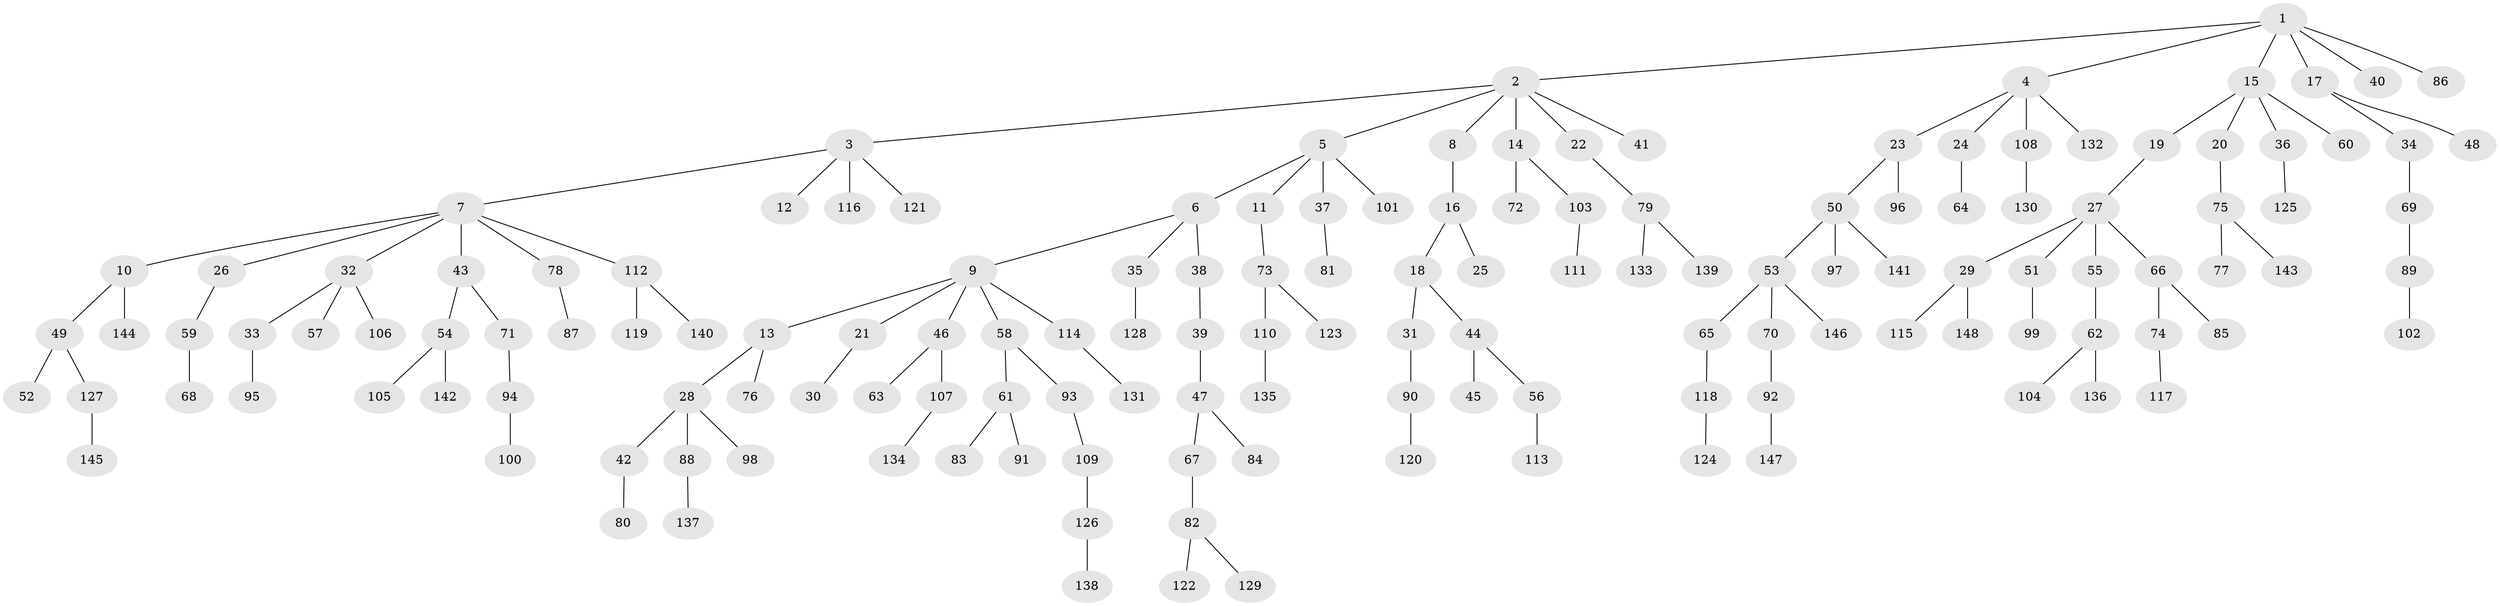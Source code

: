 // coarse degree distribution, {5: 0.03125, 10: 0.010416666666666666, 4: 0.041666666666666664, 6: 0.010416666666666666, 8: 0.010416666666666666, 2: 0.23958333333333334, 7: 0.010416666666666666, 3: 0.10416666666666667, 1: 0.5416666666666666}
// Generated by graph-tools (version 1.1) at 2025/52/02/27/25 19:52:13]
// undirected, 148 vertices, 147 edges
graph export_dot {
graph [start="1"]
  node [color=gray90,style=filled];
  1;
  2;
  3;
  4;
  5;
  6;
  7;
  8;
  9;
  10;
  11;
  12;
  13;
  14;
  15;
  16;
  17;
  18;
  19;
  20;
  21;
  22;
  23;
  24;
  25;
  26;
  27;
  28;
  29;
  30;
  31;
  32;
  33;
  34;
  35;
  36;
  37;
  38;
  39;
  40;
  41;
  42;
  43;
  44;
  45;
  46;
  47;
  48;
  49;
  50;
  51;
  52;
  53;
  54;
  55;
  56;
  57;
  58;
  59;
  60;
  61;
  62;
  63;
  64;
  65;
  66;
  67;
  68;
  69;
  70;
  71;
  72;
  73;
  74;
  75;
  76;
  77;
  78;
  79;
  80;
  81;
  82;
  83;
  84;
  85;
  86;
  87;
  88;
  89;
  90;
  91;
  92;
  93;
  94;
  95;
  96;
  97;
  98;
  99;
  100;
  101;
  102;
  103;
  104;
  105;
  106;
  107;
  108;
  109;
  110;
  111;
  112;
  113;
  114;
  115;
  116;
  117;
  118;
  119;
  120;
  121;
  122;
  123;
  124;
  125;
  126;
  127;
  128;
  129;
  130;
  131;
  132;
  133;
  134;
  135;
  136;
  137;
  138;
  139;
  140;
  141;
  142;
  143;
  144;
  145;
  146;
  147;
  148;
  1 -- 2;
  1 -- 4;
  1 -- 15;
  1 -- 17;
  1 -- 40;
  1 -- 86;
  2 -- 3;
  2 -- 5;
  2 -- 8;
  2 -- 14;
  2 -- 22;
  2 -- 41;
  3 -- 7;
  3 -- 12;
  3 -- 116;
  3 -- 121;
  4 -- 23;
  4 -- 24;
  4 -- 108;
  4 -- 132;
  5 -- 6;
  5 -- 11;
  5 -- 37;
  5 -- 101;
  6 -- 9;
  6 -- 35;
  6 -- 38;
  7 -- 10;
  7 -- 26;
  7 -- 32;
  7 -- 43;
  7 -- 78;
  7 -- 112;
  8 -- 16;
  9 -- 13;
  9 -- 21;
  9 -- 46;
  9 -- 58;
  9 -- 114;
  10 -- 49;
  10 -- 144;
  11 -- 73;
  13 -- 28;
  13 -- 76;
  14 -- 72;
  14 -- 103;
  15 -- 19;
  15 -- 20;
  15 -- 36;
  15 -- 60;
  16 -- 18;
  16 -- 25;
  17 -- 34;
  17 -- 48;
  18 -- 31;
  18 -- 44;
  19 -- 27;
  20 -- 75;
  21 -- 30;
  22 -- 79;
  23 -- 50;
  23 -- 96;
  24 -- 64;
  26 -- 59;
  27 -- 29;
  27 -- 51;
  27 -- 55;
  27 -- 66;
  28 -- 42;
  28 -- 88;
  28 -- 98;
  29 -- 115;
  29 -- 148;
  31 -- 90;
  32 -- 33;
  32 -- 57;
  32 -- 106;
  33 -- 95;
  34 -- 69;
  35 -- 128;
  36 -- 125;
  37 -- 81;
  38 -- 39;
  39 -- 47;
  42 -- 80;
  43 -- 54;
  43 -- 71;
  44 -- 45;
  44 -- 56;
  46 -- 63;
  46 -- 107;
  47 -- 67;
  47 -- 84;
  49 -- 52;
  49 -- 127;
  50 -- 53;
  50 -- 97;
  50 -- 141;
  51 -- 99;
  53 -- 65;
  53 -- 70;
  53 -- 146;
  54 -- 105;
  54 -- 142;
  55 -- 62;
  56 -- 113;
  58 -- 61;
  58 -- 93;
  59 -- 68;
  61 -- 83;
  61 -- 91;
  62 -- 104;
  62 -- 136;
  65 -- 118;
  66 -- 74;
  66 -- 85;
  67 -- 82;
  69 -- 89;
  70 -- 92;
  71 -- 94;
  73 -- 110;
  73 -- 123;
  74 -- 117;
  75 -- 77;
  75 -- 143;
  78 -- 87;
  79 -- 133;
  79 -- 139;
  82 -- 122;
  82 -- 129;
  88 -- 137;
  89 -- 102;
  90 -- 120;
  92 -- 147;
  93 -- 109;
  94 -- 100;
  103 -- 111;
  107 -- 134;
  108 -- 130;
  109 -- 126;
  110 -- 135;
  112 -- 119;
  112 -- 140;
  114 -- 131;
  118 -- 124;
  126 -- 138;
  127 -- 145;
}
